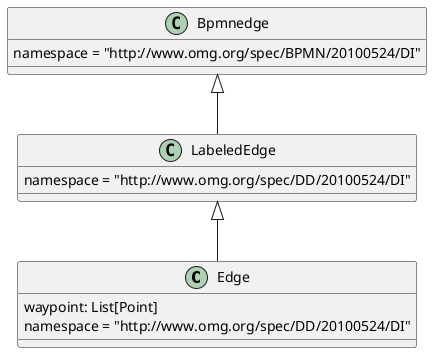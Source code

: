 @startuml
class Edge {
   waypoint: List[Point]
   namespace = "http://www.omg.org/spec/DD/20100524/DI"
}
class LabeledEdge{
   namespace = "http://www.omg.org/spec/DD/20100524/DI"
}
class Bpmnedge {
   namespace = "http://www.omg.org/spec/BPMN/20100524/DI"
}
Bpmnedge <|-- LabeledEdge
LabeledEdge<|-- Edge
@enduml
